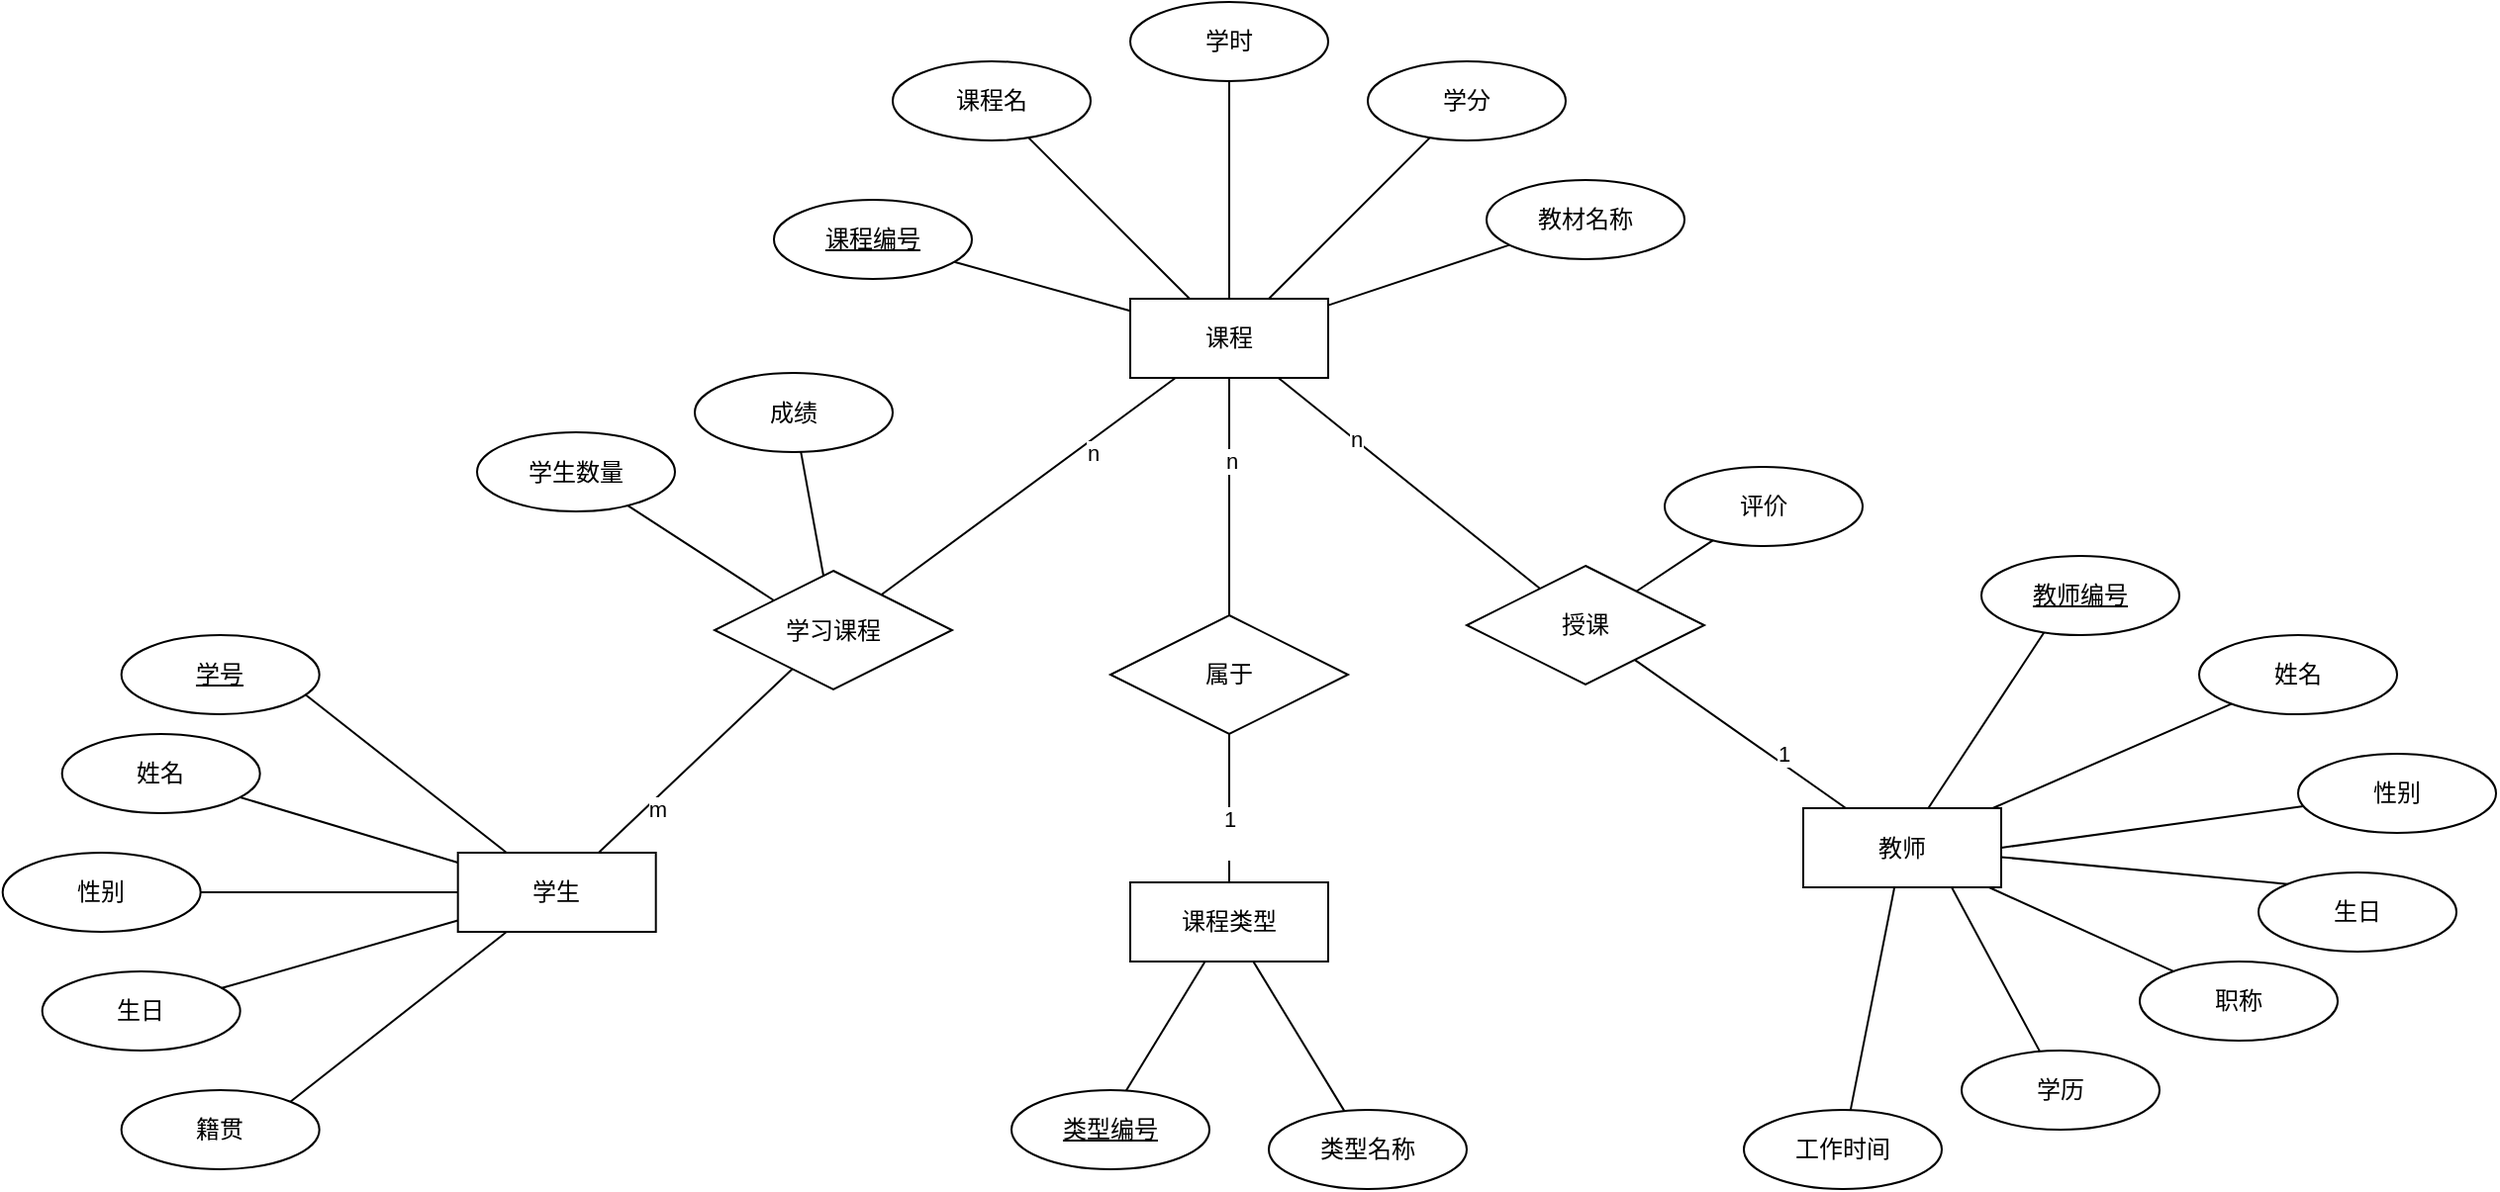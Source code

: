 <mxfile version="24.2.5" type="github" pages="2">
  <diagram name="第 1 页" id="MOX6ey01ZFAl3KPyD9HT">
    <mxGraphModel dx="2253" dy="797" grid="1" gridSize="10" guides="1" tooltips="1" connect="1" arrows="1" fold="1" page="1" pageScale="1" pageWidth="827" pageHeight="1169" math="0" shadow="0">
      <root>
        <mxCell id="0" />
        <mxCell id="1" parent="0" />
        <mxCell id="OR1zotomz7LXvb-8TsED-6" value="学生" style="whiteSpace=wrap;html=1;align=center;" vertex="1" parent="1">
          <mxGeometry x="-79.66" y="450" width="100" height="40" as="geometry" />
        </mxCell>
        <mxCell id="OR1zotomz7LXvb-8TsED-7" value="课程" style="whiteSpace=wrap;html=1;align=center;" vertex="1" parent="1">
          <mxGeometry x="260" y="170" width="100" height="40" as="geometry" />
        </mxCell>
        <mxCell id="OR1zotomz7LXvb-8TsED-10" value="教师" style="whiteSpace=wrap;html=1;align=center;" vertex="1" parent="1">
          <mxGeometry x="600" y="427.5" width="100" height="40" as="geometry" />
        </mxCell>
        <mxCell id="OR1zotomz7LXvb-8TsED-11" value="生日" style="ellipse;whiteSpace=wrap;html=1;align=center;" vertex="1" parent="1">
          <mxGeometry x="-289.66" y="510" width="100" height="40" as="geometry" />
        </mxCell>
        <mxCell id="OR1zotomz7LXvb-8TsED-12" value="性别" style="ellipse;whiteSpace=wrap;html=1;align=center;" vertex="1" parent="1">
          <mxGeometry x="-309.66" y="450" width="100" height="40" as="geometry" />
        </mxCell>
        <mxCell id="OR1zotomz7LXvb-8TsED-13" value="姓名" style="ellipse;whiteSpace=wrap;html=1;align=center;" vertex="1" parent="1">
          <mxGeometry x="-279.66" y="390" width="100" height="40" as="geometry" />
        </mxCell>
        <mxCell id="OR1zotomz7LXvb-8TsED-14" value="籍贯" style="ellipse;whiteSpace=wrap;html=1;align=center;" vertex="1" parent="1">
          <mxGeometry x="-249.66" y="570" width="100" height="40" as="geometry" />
        </mxCell>
        <mxCell id="OR1zotomz7LXvb-8TsED-15" value="" style="endArrow=none;html=1;rounded=0;exitX=1;exitY=1;exitDx=0;exitDy=0;" edge="1" parent="1" target="OR1zotomz7LXvb-8TsED-6">
          <mxGeometry relative="1" as="geometry">
            <mxPoint x="-164.305" y="364.142" as="sourcePoint" />
            <mxPoint x="340.34" y="435" as="targetPoint" />
          </mxGeometry>
        </mxCell>
        <mxCell id="OR1zotomz7LXvb-8TsED-16" value="" style="endArrow=none;html=1;rounded=0;" edge="1" parent="1" source="OR1zotomz7LXvb-8TsED-13" target="OR1zotomz7LXvb-8TsED-6">
          <mxGeometry relative="1" as="geometry">
            <mxPoint x="180.34" y="435" as="sourcePoint" />
            <mxPoint x="340.34" y="435" as="targetPoint" />
          </mxGeometry>
        </mxCell>
        <mxCell id="OR1zotomz7LXvb-8TsED-17" value="" style="endArrow=none;html=1;rounded=0;" edge="1" parent="1" source="OR1zotomz7LXvb-8TsED-12" target="OR1zotomz7LXvb-8TsED-6">
          <mxGeometry relative="1" as="geometry">
            <mxPoint x="180.34" y="435" as="sourcePoint" />
            <mxPoint x="340.34" y="435" as="targetPoint" />
          </mxGeometry>
        </mxCell>
        <mxCell id="OR1zotomz7LXvb-8TsED-18" value="" style="endArrow=none;html=1;rounded=0;exitX=1;exitY=0;exitDx=0;exitDy=0;" edge="1" parent="1" source="OR1zotomz7LXvb-8TsED-14" target="OR1zotomz7LXvb-8TsED-6">
          <mxGeometry relative="1" as="geometry">
            <mxPoint x="180.34" y="435" as="sourcePoint" />
            <mxPoint x="340.34" y="435" as="targetPoint" />
          </mxGeometry>
        </mxCell>
        <mxCell id="OR1zotomz7LXvb-8TsED-19" value="" style="endArrow=none;html=1;rounded=0;" edge="1" parent="1" source="OR1zotomz7LXvb-8TsED-11" target="OR1zotomz7LXvb-8TsED-6">
          <mxGeometry relative="1" as="geometry">
            <mxPoint x="180.34" y="435" as="sourcePoint" />
            <mxPoint x="340.34" y="435" as="targetPoint" />
          </mxGeometry>
        </mxCell>
        <mxCell id="OR1zotomz7LXvb-8TsED-20" value="课程名" style="ellipse;whiteSpace=wrap;html=1;align=center;" vertex="1" parent="1">
          <mxGeometry x="140" y="50" width="100" height="40" as="geometry" />
        </mxCell>
        <mxCell id="OR1zotomz7LXvb-8TsED-24" value="学分" style="ellipse;whiteSpace=wrap;html=1;align=center;" vertex="1" parent="1">
          <mxGeometry x="380" y="50" width="100" height="40" as="geometry" />
        </mxCell>
        <mxCell id="OR1zotomz7LXvb-8TsED-25" value="学时" style="ellipse;whiteSpace=wrap;html=1;align=center;" vertex="1" parent="1">
          <mxGeometry x="260" y="20" width="100" height="40" as="geometry" />
        </mxCell>
        <mxCell id="OR1zotomz7LXvb-8TsED-26" style="edgeStyle=orthogonalEdgeStyle;rounded=0;orthogonalLoop=1;jettySize=auto;html=1;exitX=0.5;exitY=1;exitDx=0;exitDy=0;" edge="1" parent="1" source="OR1zotomz7LXvb-8TsED-24" target="OR1zotomz7LXvb-8TsED-24">
          <mxGeometry relative="1" as="geometry" />
        </mxCell>
        <mxCell id="OR1zotomz7LXvb-8TsED-28" value="教材名称" style="ellipse;whiteSpace=wrap;html=1;align=center;" vertex="1" parent="1">
          <mxGeometry x="440" y="110" width="100" height="40" as="geometry" />
        </mxCell>
        <mxCell id="OR1zotomz7LXvb-8TsED-30" value="" style="endArrow=none;html=1;rounded=0;" edge="1" parent="1" target="OR1zotomz7LXvb-8TsED-7">
          <mxGeometry relative="1" as="geometry">
            <mxPoint x="171.11" y="151.384" as="sourcePoint" />
            <mxPoint x="390" y="390" as="targetPoint" />
          </mxGeometry>
        </mxCell>
        <mxCell id="OR1zotomz7LXvb-8TsED-32" value="" style="endArrow=none;html=1;rounded=0;" edge="1" parent="1" source="OR1zotomz7LXvb-8TsED-20" target="OR1zotomz7LXvb-8TsED-7">
          <mxGeometry relative="1" as="geometry">
            <mxPoint x="230" y="390" as="sourcePoint" />
            <mxPoint x="390" y="390" as="targetPoint" />
          </mxGeometry>
        </mxCell>
        <mxCell id="OR1zotomz7LXvb-8TsED-33" value="" style="endArrow=none;html=1;rounded=0;" edge="1" parent="1" source="OR1zotomz7LXvb-8TsED-25" target="OR1zotomz7LXvb-8TsED-7">
          <mxGeometry relative="1" as="geometry">
            <mxPoint x="230" y="390" as="sourcePoint" />
            <mxPoint x="390" y="390" as="targetPoint" />
          </mxGeometry>
        </mxCell>
        <mxCell id="OR1zotomz7LXvb-8TsED-34" value="" style="endArrow=none;html=1;rounded=0;" edge="1" parent="1" source="OR1zotomz7LXvb-8TsED-24" target="OR1zotomz7LXvb-8TsED-7">
          <mxGeometry relative="1" as="geometry">
            <mxPoint x="230" y="390" as="sourcePoint" />
            <mxPoint x="390" y="390" as="targetPoint" />
          </mxGeometry>
        </mxCell>
        <mxCell id="OR1zotomz7LXvb-8TsED-35" value="" style="endArrow=none;html=1;rounded=0;" edge="1" parent="1" source="OR1zotomz7LXvb-8TsED-7" target="OR1zotomz7LXvb-8TsED-28">
          <mxGeometry relative="1" as="geometry">
            <mxPoint x="230" y="390" as="sourcePoint" />
            <mxPoint x="390" y="390" as="targetPoint" />
          </mxGeometry>
        </mxCell>
        <mxCell id="OR1zotomz7LXvb-8TsED-36" value="学习课程" style="shape=rhombus;perimeter=rhombusPerimeter;whiteSpace=wrap;html=1;align=center;" vertex="1" parent="1">
          <mxGeometry x="50" y="307.5" width="120" height="60" as="geometry" />
        </mxCell>
        <mxCell id="OR1zotomz7LXvb-8TsED-37" value="职称" style="ellipse;whiteSpace=wrap;html=1;align=center;" vertex="1" parent="1">
          <mxGeometry x="770" y="505" width="100" height="40" as="geometry" />
        </mxCell>
        <mxCell id="OR1zotomz7LXvb-8TsED-38" value="生日" style="ellipse;whiteSpace=wrap;html=1;align=center;" vertex="1" parent="1">
          <mxGeometry x="830" y="460" width="100" height="40" as="geometry" />
        </mxCell>
        <mxCell id="OR1zotomz7LXvb-8TsED-39" value="性别" style="ellipse;whiteSpace=wrap;html=1;align=center;" vertex="1" parent="1">
          <mxGeometry x="850" y="400" width="100" height="40" as="geometry" />
        </mxCell>
        <mxCell id="OR1zotomz7LXvb-8TsED-40" value="姓名" style="ellipse;whiteSpace=wrap;html=1;align=center;" vertex="1" parent="1">
          <mxGeometry x="800" y="340" width="100" height="40" as="geometry" />
        </mxCell>
        <mxCell id="OR1zotomz7LXvb-8TsED-43" value="学历" style="ellipse;whiteSpace=wrap;html=1;align=center;" vertex="1" parent="1">
          <mxGeometry x="680" y="550" width="100" height="40" as="geometry" />
        </mxCell>
        <mxCell id="OR1zotomz7LXvb-8TsED-44" value="工作时间" style="ellipse;whiteSpace=wrap;html=1;align=center;" vertex="1" parent="1">
          <mxGeometry x="570" y="580" width="100" height="40" as="geometry" />
        </mxCell>
        <mxCell id="OR1zotomz7LXvb-8TsED-45" value="" style="endArrow=none;html=1;rounded=0;exitX=0;exitY=1;exitDx=0;exitDy=0;" edge="1" parent="1" target="OR1zotomz7LXvb-8TsED-10">
          <mxGeometry relative="1" as="geometry">
            <mxPoint x="724.645" y="334.142" as="sourcePoint" />
            <mxPoint x="500" y="410" as="targetPoint" />
          </mxGeometry>
        </mxCell>
        <mxCell id="OR1zotomz7LXvb-8TsED-46" value="" style="endArrow=none;html=1;rounded=0;" edge="1" parent="1" source="OR1zotomz7LXvb-8TsED-40" target="OR1zotomz7LXvb-8TsED-10">
          <mxGeometry relative="1" as="geometry">
            <mxPoint x="340" y="410" as="sourcePoint" />
            <mxPoint x="500" y="410" as="targetPoint" />
          </mxGeometry>
        </mxCell>
        <mxCell id="OR1zotomz7LXvb-8TsED-47" value="" style="endArrow=none;html=1;rounded=0;entryX=1;entryY=0.5;entryDx=0;entryDy=0;" edge="1" parent="1" source="OR1zotomz7LXvb-8TsED-39" target="OR1zotomz7LXvb-8TsED-10">
          <mxGeometry relative="1" as="geometry">
            <mxPoint x="340" y="410" as="sourcePoint" />
            <mxPoint x="590" y="430" as="targetPoint" />
          </mxGeometry>
        </mxCell>
        <mxCell id="OR1zotomz7LXvb-8TsED-48" value="" style="endArrow=none;html=1;rounded=0;entryX=0;entryY=0;entryDx=0;entryDy=0;" edge="1" parent="1" source="OR1zotomz7LXvb-8TsED-10" target="OR1zotomz7LXvb-8TsED-38">
          <mxGeometry relative="1" as="geometry">
            <mxPoint x="480" y="460" as="sourcePoint" />
            <mxPoint x="640" y="460" as="targetPoint" />
          </mxGeometry>
        </mxCell>
        <mxCell id="OR1zotomz7LXvb-8TsED-49" value="" style="endArrow=none;html=1;rounded=0;" edge="1" parent="1" source="OR1zotomz7LXvb-8TsED-10" target="OR1zotomz7LXvb-8TsED-37">
          <mxGeometry relative="1" as="geometry">
            <mxPoint x="530" y="440" as="sourcePoint" />
            <mxPoint x="590" y="500" as="targetPoint" />
          </mxGeometry>
        </mxCell>
        <mxCell id="OR1zotomz7LXvb-8TsED-50" value="" style="endArrow=none;html=1;rounded=0;entryX=0.75;entryY=1;entryDx=0;entryDy=0;" edge="1" parent="1" source="OR1zotomz7LXvb-8TsED-43" target="OR1zotomz7LXvb-8TsED-10">
          <mxGeometry relative="1" as="geometry">
            <mxPoint x="340" y="410" as="sourcePoint" />
            <mxPoint x="500" y="410" as="targetPoint" />
          </mxGeometry>
        </mxCell>
        <mxCell id="OR1zotomz7LXvb-8TsED-51" value="" style="endArrow=none;html=1;rounded=0;" edge="1" parent="1" source="OR1zotomz7LXvb-8TsED-44" target="OR1zotomz7LXvb-8TsED-10">
          <mxGeometry relative="1" as="geometry">
            <mxPoint x="340" y="410" as="sourcePoint" />
            <mxPoint x="500" y="410" as="targetPoint" />
          </mxGeometry>
        </mxCell>
        <mxCell id="OR1zotomz7LXvb-8TsED-52" value="" style="endArrow=none;html=1;rounded=0;" edge="1" parent="1" source="OR1zotomz7LXvb-8TsED-36" target="OR1zotomz7LXvb-8TsED-6">
          <mxGeometry relative="1" as="geometry">
            <mxPoint x="340" y="410" as="sourcePoint" />
            <mxPoint x="500" y="410" as="targetPoint" />
          </mxGeometry>
        </mxCell>
        <mxCell id="OR1zotomz7LXvb-8TsED-56" value="m" style="edgeLabel;html=1;align=center;verticalAlign=middle;resizable=0;points=[];" vertex="1" connectable="0" parent="OR1zotomz7LXvb-8TsED-52">
          <mxGeometry x="0.29" y="2" relative="1" as="geometry">
            <mxPoint x="-7" y="9" as="offset" />
          </mxGeometry>
        </mxCell>
        <mxCell id="OR1zotomz7LXvb-8TsED-53" value="" style="endArrow=none;html=1;rounded=0;" edge="1" parent="1" source="OR1zotomz7LXvb-8TsED-36" target="OR1zotomz7LXvb-8TsED-7">
          <mxGeometry relative="1" as="geometry">
            <mxPoint x="340" y="410" as="sourcePoint" />
            <mxPoint x="500" y="410" as="targetPoint" />
          </mxGeometry>
        </mxCell>
        <mxCell id="OR1zotomz7LXvb-8TsED-55" value="n" style="edgeLabel;html=1;align=center;verticalAlign=middle;resizable=0;points=[];" vertex="1" connectable="0" parent="OR1zotomz7LXvb-8TsED-53">
          <mxGeometry x="0.624" y="1" relative="1" as="geometry">
            <mxPoint x="-14" y="18" as="offset" />
          </mxGeometry>
        </mxCell>
        <mxCell id="OR1zotomz7LXvb-8TsED-57" value="授课" style="shape=rhombus;perimeter=rhombusPerimeter;whiteSpace=wrap;html=1;align=center;" vertex="1" parent="1">
          <mxGeometry x="430" y="305" width="120" height="60" as="geometry" />
        </mxCell>
        <mxCell id="OR1zotomz7LXvb-8TsED-58" value="" style="endArrow=none;html=1;rounded=0;" edge="1" parent="1" source="OR1zotomz7LXvb-8TsED-57" target="OR1zotomz7LXvb-8TsED-10">
          <mxGeometry relative="1" as="geometry">
            <mxPoint x="220" y="410" as="sourcePoint" />
            <mxPoint x="380" y="410" as="targetPoint" />
          </mxGeometry>
        </mxCell>
        <mxCell id="OR1zotomz7LXvb-8TsED-64" value="1" style="edgeLabel;html=1;align=center;verticalAlign=middle;resizable=0;points=[];" vertex="1" connectable="0" parent="OR1zotomz7LXvb-8TsED-58">
          <mxGeometry x="0.197" y="-2" relative="1" as="geometry">
            <mxPoint x="12" y="1" as="offset" />
          </mxGeometry>
        </mxCell>
        <mxCell id="OR1zotomz7LXvb-8TsED-61" value="学生数量" style="ellipse;whiteSpace=wrap;html=1;align=center;" vertex="1" parent="1">
          <mxGeometry x="-70" y="237.5" width="100" height="40" as="geometry" />
        </mxCell>
        <mxCell id="OR1zotomz7LXvb-8TsED-62" value="" style="endArrow=none;html=1;rounded=0;entryX=0;entryY=0;entryDx=0;entryDy=0;" edge="1" parent="1" source="OR1zotomz7LXvb-8TsED-61" target="OR1zotomz7LXvb-8TsED-36">
          <mxGeometry relative="1" as="geometry">
            <mxPoint x="120" y="457.5" as="sourcePoint" />
            <mxPoint x="80" y="367.5" as="targetPoint" />
          </mxGeometry>
        </mxCell>
        <mxCell id="OR1zotomz7LXvb-8TsED-66" value="评价" style="ellipse;whiteSpace=wrap;html=1;align=center;" vertex="1" parent="1">
          <mxGeometry x="530" y="255" width="100" height="40" as="geometry" />
        </mxCell>
        <mxCell id="OR1zotomz7LXvb-8TsED-67" value="" style="endArrow=none;html=1;rounded=0;" edge="1" parent="1" source="OR1zotomz7LXvb-8TsED-57" target="OR1zotomz7LXvb-8TsED-66">
          <mxGeometry relative="1" as="geometry">
            <mxPoint x="220" y="410" as="sourcePoint" />
            <mxPoint x="380" y="410" as="targetPoint" />
          </mxGeometry>
        </mxCell>
        <mxCell id="OR1zotomz7LXvb-8TsED-69" value="" style="endArrow=none;html=1;rounded=0;" edge="1" parent="1" source="OR1zotomz7LXvb-8TsED-7" target="OR1zotomz7LXvb-8TsED-57">
          <mxGeometry relative="1" as="geometry">
            <mxPoint x="220" y="410" as="sourcePoint" />
            <mxPoint x="380" y="410" as="targetPoint" />
          </mxGeometry>
        </mxCell>
        <mxCell id="OR1zotomz7LXvb-8TsED-70" value="n" style="edgeLabel;html=1;align=center;verticalAlign=middle;resizable=0;points=[];" vertex="1" connectable="0" parent="OR1zotomz7LXvb-8TsED-69">
          <mxGeometry x="-0.416" y="1" relative="1" as="geometry">
            <mxPoint as="offset" />
          </mxGeometry>
        </mxCell>
        <mxCell id="OR1zotomz7LXvb-8TsED-71" value="课程类型" style="whiteSpace=wrap;html=1;align=center;" vertex="1" parent="1">
          <mxGeometry x="260" y="465" width="100" height="40" as="geometry" />
        </mxCell>
        <mxCell id="OR1zotomz7LXvb-8TsED-72" value="属于" style="shape=rhombus;perimeter=rhombusPerimeter;whiteSpace=wrap;html=1;align=center;" vertex="1" parent="1">
          <mxGeometry x="250" y="330" width="120" height="60" as="geometry" />
        </mxCell>
        <mxCell id="OR1zotomz7LXvb-8TsED-75" value="类型名称" style="ellipse;whiteSpace=wrap;html=1;align=center;" vertex="1" parent="1">
          <mxGeometry x="330" y="580" width="100" height="40" as="geometry" />
        </mxCell>
        <mxCell id="OR1zotomz7LXvb-8TsED-77" value="" style="endArrow=none;html=1;rounded=0;" edge="1" parent="1" target="OR1zotomz7LXvb-8TsED-71">
          <mxGeometry relative="1" as="geometry">
            <mxPoint x="251.669" y="580.552" as="sourcePoint" />
            <mxPoint x="380" y="430" as="targetPoint" />
          </mxGeometry>
        </mxCell>
        <mxCell id="OR1zotomz7LXvb-8TsED-78" value="" style="endArrow=none;html=1;rounded=0;" edge="1" parent="1" source="OR1zotomz7LXvb-8TsED-71" target="OR1zotomz7LXvb-8TsED-75">
          <mxGeometry relative="1" as="geometry">
            <mxPoint x="220" y="430" as="sourcePoint" />
            <mxPoint x="380" y="430" as="targetPoint" />
          </mxGeometry>
        </mxCell>
        <mxCell id="OR1zotomz7LXvb-8TsED-82" value="成绩" style="ellipse;whiteSpace=wrap;html=1;align=center;" vertex="1" parent="1">
          <mxGeometry x="40" y="207.5" width="100" height="40" as="geometry" />
        </mxCell>
        <mxCell id="OR1zotomz7LXvb-8TsED-83" value="" style="endArrow=none;html=1;rounded=0;" edge="1" parent="1" source="OR1zotomz7LXvb-8TsED-82" target="OR1zotomz7LXvb-8TsED-36">
          <mxGeometry relative="1" as="geometry">
            <mxPoint x="120" y="457.5" as="sourcePoint" />
            <mxPoint x="280" y="457.5" as="targetPoint" />
          </mxGeometry>
        </mxCell>
        <mxCell id="OR1zotomz7LXvb-8TsED-85" value="" style="endArrow=none;html=1;rounded=0;exitX=0.5;exitY=1;exitDx=0;exitDy=0;" edge="1" parent="1" source="OR1zotomz7LXvb-8TsED-7" target="OR1zotomz7LXvb-8TsED-72">
          <mxGeometry relative="1" as="geometry">
            <mxPoint x="240" y="290" as="sourcePoint" />
            <mxPoint x="400" y="290" as="targetPoint" />
          </mxGeometry>
        </mxCell>
        <mxCell id="OR1zotomz7LXvb-8TsED-86" value="n" style="edgeLabel;html=1;align=center;verticalAlign=middle;resizable=0;points=[];" vertex="1" connectable="0" parent="OR1zotomz7LXvb-8TsED-85">
          <mxGeometry x="-0.3" y="1" relative="1" as="geometry">
            <mxPoint as="offset" />
          </mxGeometry>
        </mxCell>
        <mxCell id="OR1zotomz7LXvb-8TsED-87" value="" style="endArrow=none;html=1;rounded=0;" edge="1" parent="1" source="OR1zotomz7LXvb-8TsED-72" target="OR1zotomz7LXvb-8TsED-71">
          <mxGeometry relative="1" as="geometry">
            <mxPoint x="220" y="410" as="sourcePoint" />
            <mxPoint x="380" y="410" as="targetPoint" />
          </mxGeometry>
        </mxCell>
        <mxCell id="OR1zotomz7LXvb-8TsED-88" value="1&lt;div&gt;&lt;br&gt;&lt;/div&gt;" style="edgeLabel;html=1;align=center;verticalAlign=middle;resizable=0;points=[];" vertex="1" connectable="0" parent="OR1zotomz7LXvb-8TsED-87">
          <mxGeometry x="0.013" y="1" relative="1" as="geometry">
            <mxPoint x="-1" y="12" as="offset" />
          </mxGeometry>
        </mxCell>
        <mxCell id="OR1zotomz7LXvb-8TsED-89" value="学号" style="ellipse;whiteSpace=wrap;html=1;align=center;fontStyle=4;" vertex="1" parent="1">
          <mxGeometry x="-249.66" y="340" width="100" height="40" as="geometry" />
        </mxCell>
        <mxCell id="OR1zotomz7LXvb-8TsED-90" value="课程编号" style="ellipse;whiteSpace=wrap;html=1;align=center;fontStyle=4;" vertex="1" parent="1">
          <mxGeometry x="80" y="120" width="100" height="40" as="geometry" />
        </mxCell>
        <mxCell id="OR1zotomz7LXvb-8TsED-91" value="教师编号" style="ellipse;whiteSpace=wrap;html=1;align=center;fontStyle=4;" vertex="1" parent="1">
          <mxGeometry x="690" y="300" width="100" height="40" as="geometry" />
        </mxCell>
        <mxCell id="OR1zotomz7LXvb-8TsED-92" value="类型编号" style="ellipse;whiteSpace=wrap;html=1;align=center;fontStyle=4;" vertex="1" parent="1">
          <mxGeometry x="200" y="570" width="100" height="40" as="geometry" />
        </mxCell>
      </root>
    </mxGraphModel>
  </diagram>
  <diagram id="MGpoWeDcMkLNvSF45Pak" name="第 2 页">
    <mxGraphModel dx="815" dy="455" grid="1" gridSize="10" guides="1" tooltips="1" connect="1" arrows="1" fold="1" page="1" pageScale="1" pageWidth="827" pageHeight="1169" math="0" shadow="0">
      <root>
        <mxCell id="0" />
        <mxCell id="1" parent="0" />
        <mxCell id="6HwwgF-BeB_POpqIJYqM-1" value="部门" style="whiteSpace=wrap;html=1;align=center;" vertex="1" parent="1">
          <mxGeometry x="130" y="90" width="100" height="40" as="geometry" />
        </mxCell>
        <mxCell id="6HwwgF-BeB_POpqIJYqM-2" value="司机" style="whiteSpace=wrap;html=1;align=center;" vertex="1" parent="1">
          <mxGeometry x="210" y="290" width="100" height="40" as="geometry" />
        </mxCell>
        <mxCell id="6HwwgF-BeB_POpqIJYqM-3" value="车队" style="whiteSpace=wrap;html=1;align=center;" vertex="1" parent="1">
          <mxGeometry x="514" y="85" width="100" height="50" as="geometry" />
        </mxCell>
        <mxCell id="6HwwgF-BeB_POpqIJYqM-4" value="维修公司" style="whiteSpace=wrap;html=1;align=center;" vertex="1" parent="1">
          <mxGeometry x="860" y="280" width="100" height="40" as="geometry" />
        </mxCell>
        <mxCell id="6HwwgF-BeB_POpqIJYqM-5" value="保险公司" style="whiteSpace=wrap;html=1;align=center;" vertex="1" parent="1">
          <mxGeometry x="364" y="430" width="100" height="40" as="geometry" />
        </mxCell>
        <mxCell id="6HwwgF-BeB_POpqIJYqM-6" value="车" style="whiteSpace=wrap;html=1;align=center;" vertex="1" parent="1">
          <mxGeometry x="514" y="280" width="100" height="40" as="geometry" />
        </mxCell>
        <mxCell id="6HwwgF-BeB_POpqIJYqM-7" value="投保" style="shape=rhombus;perimeter=rhombusPerimeter;whiteSpace=wrap;html=1;align=center;" vertex="1" parent="1">
          <mxGeometry x="504" y="420" width="120" height="60" as="geometry" />
        </mxCell>
        <mxCell id="6HwwgF-BeB_POpqIJYqM-8" value="" style="endArrow=none;html=1;rounded=0;" edge="1" parent="1" source="6HwwgF-BeB_POpqIJYqM-6" target="6HwwgF-BeB_POpqIJYqM-7">
          <mxGeometry relative="1" as="geometry">
            <mxPoint x="224" y="420" as="sourcePoint" />
            <mxPoint x="384" y="420" as="targetPoint" />
          </mxGeometry>
        </mxCell>
        <mxCell id="6HwwgF-BeB_POpqIJYqM-10" value="n" style="edgeLabel;html=1;align=center;verticalAlign=middle;resizable=0;points=[];" vertex="1" connectable="0" parent="6HwwgF-BeB_POpqIJYqM-8">
          <mxGeometry x="-0.514" y="1" relative="1" as="geometry">
            <mxPoint as="offset" />
          </mxGeometry>
        </mxCell>
        <mxCell id="6HwwgF-BeB_POpqIJYqM-13" value="" style="endArrow=none;html=1;rounded=0;" edge="1" parent="1" source="6HwwgF-BeB_POpqIJYqM-5" target="6HwwgF-BeB_POpqIJYqM-7">
          <mxGeometry relative="1" as="geometry">
            <mxPoint x="224" y="330" as="sourcePoint" />
            <mxPoint x="384" y="330" as="targetPoint" />
          </mxGeometry>
        </mxCell>
        <mxCell id="6HwwgF-BeB_POpqIJYqM-14" value="1&lt;div&gt;&lt;br&gt;&lt;/div&gt;" style="edgeLabel;html=1;align=center;verticalAlign=middle;resizable=0;points=[];" vertex="1" connectable="0" parent="6HwwgF-BeB_POpqIJYqM-13">
          <mxGeometry x="-0.033" y="-3" relative="1" as="geometry">
            <mxPoint as="offset" />
          </mxGeometry>
        </mxCell>
        <mxCell id="6HwwgF-BeB_POpqIJYqM-18" value="投保" style="shape=rhombus;perimeter=rhombusPerimeter;whiteSpace=wrap;html=1;align=center;" vertex="1" parent="1">
          <mxGeometry x="200" y="420" width="120" height="60" as="geometry" />
        </mxCell>
        <mxCell id="6HwwgF-BeB_POpqIJYqM-19" value="" style="endArrow=none;html=1;rounded=0;" edge="1" parent="1" source="6HwwgF-BeB_POpqIJYqM-2" target="6HwwgF-BeB_POpqIJYqM-18">
          <mxGeometry relative="1" as="geometry">
            <mxPoint x="224" y="420" as="sourcePoint" />
            <mxPoint x="384" y="420" as="targetPoint" />
          </mxGeometry>
        </mxCell>
        <mxCell id="6HwwgF-BeB_POpqIJYqM-21" value="n" style="edgeLabel;html=1;align=center;verticalAlign=middle;resizable=0;points=[];" vertex="1" connectable="0" parent="6HwwgF-BeB_POpqIJYqM-19">
          <mxGeometry x="-0.232" y="-2" relative="1" as="geometry">
            <mxPoint as="offset" />
          </mxGeometry>
        </mxCell>
        <mxCell id="6HwwgF-BeB_POpqIJYqM-20" value="" style="endArrow=none;html=1;rounded=0;" edge="1" parent="1" source="6HwwgF-BeB_POpqIJYqM-18" target="6HwwgF-BeB_POpqIJYqM-5">
          <mxGeometry relative="1" as="geometry">
            <mxPoint x="234" y="410" as="sourcePoint" />
            <mxPoint x="394" y="410" as="targetPoint" />
          </mxGeometry>
        </mxCell>
        <mxCell id="6HwwgF-BeB_POpqIJYqM-22" value="m" style="edgeLabel;html=1;align=center;verticalAlign=middle;resizable=0;points=[];" vertex="1" connectable="0" parent="6HwwgF-BeB_POpqIJYqM-20">
          <mxGeometry x="0.013" relative="1" as="geometry">
            <mxPoint as="offset" />
          </mxGeometry>
        </mxCell>
        <mxCell id="6HwwgF-BeB_POpqIJYqM-23" value="维修" style="shape=rhombus;perimeter=rhombusPerimeter;whiteSpace=wrap;html=1;align=center;" vertex="1" parent="1">
          <mxGeometry x="680" y="270" width="120" height="60" as="geometry" />
        </mxCell>
        <mxCell id="6HwwgF-BeB_POpqIJYqM-25" value="" style="endArrow=none;html=1;rounded=0;" edge="1" parent="1" source="6HwwgF-BeB_POpqIJYqM-6" target="6HwwgF-BeB_POpqIJYqM-23">
          <mxGeometry relative="1" as="geometry">
            <mxPoint x="330" y="410" as="sourcePoint" />
            <mxPoint x="490" y="410" as="targetPoint" />
          </mxGeometry>
        </mxCell>
        <mxCell id="6HwwgF-BeB_POpqIJYqM-27" value="n" style="edgeLabel;html=1;align=center;verticalAlign=middle;resizable=0;points=[];" vertex="1" connectable="0" parent="6HwwgF-BeB_POpqIJYqM-25">
          <mxGeometry x="-0.245" y="2" relative="1" as="geometry">
            <mxPoint as="offset" />
          </mxGeometry>
        </mxCell>
        <mxCell id="6HwwgF-BeB_POpqIJYqM-26" value="" style="endArrow=none;html=1;rounded=0;" edge="1" parent="1" source="6HwwgF-BeB_POpqIJYqM-23" target="6HwwgF-BeB_POpqIJYqM-4">
          <mxGeometry relative="1" as="geometry">
            <mxPoint x="750" y="340" as="sourcePoint" />
            <mxPoint x="910" y="340" as="targetPoint" />
          </mxGeometry>
        </mxCell>
        <mxCell id="6HwwgF-BeB_POpqIJYqM-28" value="1" style="edgeLabel;html=1;align=center;verticalAlign=middle;resizable=0;points=[];" vertex="1" connectable="0" parent="6HwwgF-BeB_POpqIJYqM-26">
          <mxGeometry x="0.08" y="-4" relative="1" as="geometry">
            <mxPoint y="-1" as="offset" />
          </mxGeometry>
        </mxCell>
        <mxCell id="6HwwgF-BeB_POpqIJYqM-29" value="隶属" style="shape=rhombus;perimeter=rhombusPerimeter;whiteSpace=wrap;html=1;align=center;direction=south;" vertex="1" parent="1">
          <mxGeometry x="514" y="190" width="106" height="50" as="geometry" />
        </mxCell>
        <mxCell id="6HwwgF-BeB_POpqIJYqM-30" value="" style="endArrow=none;html=1;rounded=0;" edge="1" parent="1" source="6HwwgF-BeB_POpqIJYqM-3" target="6HwwgF-BeB_POpqIJYqM-29">
          <mxGeometry relative="1" as="geometry">
            <mxPoint x="330" y="290" as="sourcePoint" />
            <mxPoint x="490" y="290" as="targetPoint" />
          </mxGeometry>
        </mxCell>
        <mxCell id="6HwwgF-BeB_POpqIJYqM-32" value="1" style="edgeLabel;html=1;align=center;verticalAlign=middle;resizable=0;points=[];" vertex="1" connectable="0" parent="6HwwgF-BeB_POpqIJYqM-30">
          <mxGeometry x="-0.13" y="3" relative="1" as="geometry">
            <mxPoint as="offset" />
          </mxGeometry>
        </mxCell>
        <mxCell id="6HwwgF-BeB_POpqIJYqM-31" value="" style="endArrow=none;html=1;rounded=0;" edge="1" parent="1" source="6HwwgF-BeB_POpqIJYqM-29" target="6HwwgF-BeB_POpqIJYqM-6">
          <mxGeometry relative="1" as="geometry">
            <mxPoint x="340" y="290" as="sourcePoint" />
            <mxPoint x="500" y="290" as="targetPoint" />
          </mxGeometry>
        </mxCell>
        <mxCell id="6HwwgF-BeB_POpqIJYqM-35" value="n" style="edgeLabel;html=1;align=center;verticalAlign=middle;resizable=0;points=[];" vertex="1" connectable="0" parent="6HwwgF-BeB_POpqIJYqM-31">
          <mxGeometry x="0.009" y="1" relative="1" as="geometry">
            <mxPoint as="offset" />
          </mxGeometry>
        </mxCell>
        <mxCell id="6HwwgF-BeB_POpqIJYqM-36" value="调用" style="shape=rhombus;perimeter=rhombusPerimeter;whiteSpace=wrap;html=1;align=center;" vertex="1" parent="1">
          <mxGeometry x="310" y="80" width="96" height="60" as="geometry" />
        </mxCell>
        <mxCell id="6HwwgF-BeB_POpqIJYqM-37" value="" style="endArrow=none;html=1;rounded=0;" edge="1" parent="1" source="6HwwgF-BeB_POpqIJYqM-1" target="6HwwgF-BeB_POpqIJYqM-36">
          <mxGeometry relative="1" as="geometry">
            <mxPoint x="224" y="175" as="sourcePoint" />
            <mxPoint x="384" y="175" as="targetPoint" />
          </mxGeometry>
        </mxCell>
        <mxCell id="6HwwgF-BeB_POpqIJYqM-39" value="n" style="edgeLabel;html=1;align=center;verticalAlign=middle;resizable=0;points=[];" vertex="1" connectable="0" parent="6HwwgF-BeB_POpqIJYqM-37">
          <mxGeometry x="-0.15" y="2" relative="1" as="geometry">
            <mxPoint as="offset" />
          </mxGeometry>
        </mxCell>
        <mxCell id="6HwwgF-BeB_POpqIJYqM-38" value="" style="endArrow=none;html=1;rounded=0;" edge="1" parent="1" source="6HwwgF-BeB_POpqIJYqM-36" target="6HwwgF-BeB_POpqIJYqM-3">
          <mxGeometry relative="1" as="geometry">
            <mxPoint x="330" y="290" as="sourcePoint" />
            <mxPoint x="490" y="290" as="targetPoint" />
          </mxGeometry>
        </mxCell>
        <mxCell id="6HwwgF-BeB_POpqIJYqM-40" value="m" style="edgeLabel;html=1;align=center;verticalAlign=middle;resizable=0;points=[];" vertex="1" connectable="0" parent="6HwwgF-BeB_POpqIJYqM-38">
          <mxGeometry x="0.464" y="-2" relative="1" as="geometry">
            <mxPoint as="offset" />
          </mxGeometry>
        </mxCell>
        <mxCell id="6HwwgF-BeB_POpqIJYqM-41" value="聘用" style="shape=rhombus;perimeter=rhombusPerimeter;whiteSpace=wrap;html=1;align=center;" vertex="1" parent="1">
          <mxGeometry x="340" y="190" width="110" height="60" as="geometry" />
        </mxCell>
        <mxCell id="6HwwgF-BeB_POpqIJYqM-42" value="" style="endArrow=none;html=1;rounded=0;" edge="1" parent="1" source="6HwwgF-BeB_POpqIJYqM-41" target="6HwwgF-BeB_POpqIJYqM-3">
          <mxGeometry relative="1" as="geometry">
            <mxPoint x="330" y="290" as="sourcePoint" />
            <mxPoint x="490" y="290" as="targetPoint" />
          </mxGeometry>
        </mxCell>
        <mxCell id="6HwwgF-BeB_POpqIJYqM-44" value="1" style="edgeLabel;html=1;align=center;verticalAlign=middle;resizable=0;points=[];" vertex="1" connectable="0" parent="6HwwgF-BeB_POpqIJYqM-42">
          <mxGeometry x="0.189" y="-2" relative="1" as="geometry">
            <mxPoint as="offset" />
          </mxGeometry>
        </mxCell>
        <mxCell id="6HwwgF-BeB_POpqIJYqM-43" value="" style="endArrow=none;html=1;rounded=0;" edge="1" parent="1" source="6HwwgF-BeB_POpqIJYqM-41" target="6HwwgF-BeB_POpqIJYqM-2">
          <mxGeometry relative="1" as="geometry">
            <mxPoint x="290" y="270" as="sourcePoint" />
            <mxPoint x="450" y="270" as="targetPoint" />
          </mxGeometry>
        </mxCell>
        <mxCell id="6HwwgF-BeB_POpqIJYqM-45" value="n" style="edgeLabel;html=1;align=center;verticalAlign=middle;resizable=0;points=[];" vertex="1" connectable="0" parent="6HwwgF-BeB_POpqIJYqM-43">
          <mxGeometry x="0.146" y="-2" relative="1" as="geometry">
            <mxPoint as="offset" />
          </mxGeometry>
        </mxCell>
        <mxCell id="6HwwgF-BeB_POpqIJYqM-46" value="开销" style="whiteSpace=wrap;html=1;align=center;" vertex="1" parent="1">
          <mxGeometry x="770" y="440" width="100" height="40" as="geometry" />
        </mxCell>
        <mxCell id="6HwwgF-BeB_POpqIJYqM-47" value="报销" style="shape=rhombus;perimeter=rhombusPerimeter;whiteSpace=wrap;html=1;align=center;" vertex="1" parent="1">
          <mxGeometry x="650" y="370" width="96" height="40" as="geometry" />
        </mxCell>
        <mxCell id="6HwwgF-BeB_POpqIJYqM-48" value="" style="endArrow=none;html=1;rounded=0;" edge="1" parent="1" source="6HwwgF-BeB_POpqIJYqM-6" target="6HwwgF-BeB_POpqIJYqM-47">
          <mxGeometry relative="1" as="geometry">
            <mxPoint x="330" y="290" as="sourcePoint" />
            <mxPoint x="680" y="390" as="targetPoint" />
          </mxGeometry>
        </mxCell>
        <mxCell id="6HwwgF-BeB_POpqIJYqM-51" value="1" style="edgeLabel;html=1;align=center;verticalAlign=middle;resizable=0;points=[];" vertex="1" connectable="0" parent="6HwwgF-BeB_POpqIJYqM-48">
          <mxGeometry x="-0.079" y="-1" relative="1" as="geometry">
            <mxPoint y="-1" as="offset" />
          </mxGeometry>
        </mxCell>
        <mxCell id="6HwwgF-BeB_POpqIJYqM-49" value="" style="endArrow=none;html=1;rounded=0;" edge="1" parent="1" source="6HwwgF-BeB_POpqIJYqM-47" target="6HwwgF-BeB_POpqIJYqM-46">
          <mxGeometry relative="1" as="geometry">
            <mxPoint x="330" y="290" as="sourcePoint" />
            <mxPoint x="490" y="290" as="targetPoint" />
          </mxGeometry>
        </mxCell>
        <mxCell id="6HwwgF-BeB_POpqIJYqM-52" value="n" style="edgeLabel;html=1;align=center;verticalAlign=middle;resizable=0;points=[];" vertex="1" connectable="0" parent="6HwwgF-BeB_POpqIJYqM-49">
          <mxGeometry x="0.062" y="-3" relative="1" as="geometry">
            <mxPoint as="offset" />
          </mxGeometry>
        </mxCell>
        <mxCell id="yKa60-jFGyrfSGyPJgRa-1" value="Entity" style="whiteSpace=wrap;html=1;align=center;" vertex="1" parent="1">
          <mxGeometry x="780" y="690" width="100" height="40" as="geometry" />
        </mxCell>
        <mxCell id="yKa60-jFGyrfSGyPJgRa-2" value="图书" style="whiteSpace=wrap;html=1;align=center;" vertex="1" parent="1">
          <mxGeometry x="364" y="680" width="100" height="40" as="geometry" />
        </mxCell>
        <mxCell id="yKa60-jFGyrfSGyPJgRa-3" value="读者" style="whiteSpace=wrap;html=1;align=center;" vertex="1" parent="1">
          <mxGeometry x="950" y="600" width="100" height="40" as="geometry" />
        </mxCell>
        <mxCell id="yKa60-jFGyrfSGyPJgRa-4" value="" style="shape=rhombus;perimeter=rhombusPerimeter;whiteSpace=wrap;html=1;align=center;" vertex="1" parent="1">
          <mxGeometry x="650" y="650" width="120" height="60" as="geometry" />
        </mxCell>
        <mxCell id="yKa60-jFGyrfSGyPJgRa-6" value="" style="endArrow=none;html=1;rounded=0;" edge="1" parent="1">
          <mxGeometry width="50" height="50" relative="1" as="geometry">
            <mxPoint x="410" y="1150" as="sourcePoint" />
            <mxPoint x="710" y="1100" as="targetPoint" />
            <Array as="points">
              <mxPoint x="440" y="1220" />
              <mxPoint x="510" y="1260" />
              <mxPoint x="570" y="1280" />
              <mxPoint x="580" y="1280" />
              <mxPoint x="600" y="1280" />
              <mxPoint x="640" y="1260" />
              <mxPoint x="680" y="1200" />
              <mxPoint x="690" y="1150" />
              <mxPoint x="690" y="1130" />
            </Array>
          </mxGeometry>
        </mxCell>
        <mxCell id="yKa60-jFGyrfSGyPJgRa-7" value="" style="endArrow=none;html=1;rounded=0;" edge="1" parent="1">
          <mxGeometry width="50" height="50" relative="1" as="geometry">
            <mxPoint x="610" y="1130" as="sourcePoint" />
            <mxPoint x="630" y="920" as="targetPoint" />
            <Array as="points">
              <mxPoint x="660" y="1060" />
              <mxPoint x="670" y="1030" />
              <mxPoint x="660" y="980" />
              <mxPoint x="650" y="950" />
            </Array>
          </mxGeometry>
        </mxCell>
        <mxCell id="yKa60-jFGyrfSGyPJgRa-8" value="" style="endArrow=none;html=1;rounded=0;" edge="1" parent="1">
          <mxGeometry width="50" height="50" relative="1" as="geometry">
            <mxPoint x="620" y="1010" as="sourcePoint" />
            <mxPoint x="610" y="1130" as="targetPoint" />
            <Array as="points">
              <mxPoint x="620" y="1070" />
            </Array>
          </mxGeometry>
        </mxCell>
        <mxCell id="yKa60-jFGyrfSGyPJgRa-9" value="" style="endArrow=none;html=1;rounded=0;" edge="1" parent="1">
          <mxGeometry width="50" height="50" relative="1" as="geometry">
            <mxPoint x="610" y="970" as="sourcePoint" />
            <mxPoint x="620" y="1070" as="targetPoint" />
          </mxGeometry>
        </mxCell>
        <mxCell id="yKa60-jFGyrfSGyPJgRa-10" value="" style="endArrow=none;html=1;rounded=0;" edge="1" parent="1">
          <mxGeometry width="50" height="50" relative="1" as="geometry">
            <mxPoint x="460" y="1130" as="sourcePoint" />
            <mxPoint x="610" y="970" as="targetPoint" />
            <Array as="points">
              <mxPoint x="500" y="1110" />
              <mxPoint x="530" y="1090" />
              <mxPoint x="570" y="1040" />
            </Array>
          </mxGeometry>
        </mxCell>
        <mxCell id="yKa60-jFGyrfSGyPJgRa-13" value="" style="endArrow=none;html=1;rounded=0;" edge="1" parent="1">
          <mxGeometry width="50" height="50" relative="1" as="geometry">
            <mxPoint x="460" y="1149" as="sourcePoint" />
            <mxPoint x="560" y="910" as="targetPoint" />
            <Array as="points">
              <mxPoint x="450" y="1099" />
              <mxPoint x="450" y="1049" />
              <mxPoint x="470" y="960" />
              <mxPoint x="480" y="930" />
              <mxPoint x="510" y="900" />
              <mxPoint x="520" y="890" />
              <mxPoint x="530" y="890" />
            </Array>
          </mxGeometry>
        </mxCell>
        <mxCell id="yKa60-jFGyrfSGyPJgRa-14" value="" style="endArrow=none;html=1;rounded=0;" edge="1" parent="1">
          <mxGeometry width="50" height="50" relative="1" as="geometry">
            <mxPoint x="360" y="1170" as="sourcePoint" />
            <mxPoint x="460" y="1150" as="targetPoint" />
            <Array as="points">
              <mxPoint x="410" y="1160" />
              <mxPoint x="410" y="1120" />
              <mxPoint x="430" y="1160" />
            </Array>
          </mxGeometry>
        </mxCell>
        <mxCell id="yKa60-jFGyrfSGyPJgRa-15" value="" style="endArrow=none;html=1;rounded=0;" edge="1" parent="1">
          <mxGeometry width="50" height="50" relative="1" as="geometry">
            <mxPoint x="560" y="890" as="sourcePoint" />
            <mxPoint x="360" y="1170" as="targetPoint" />
            <Array as="points">
              <mxPoint x="540" y="870" />
              <mxPoint x="500" y="860" />
              <mxPoint x="440" y="859" />
              <mxPoint x="410" y="879" />
              <mxPoint x="380" y="919" />
              <mxPoint x="350" y="1020" />
              <mxPoint x="330" y="1090" />
              <mxPoint x="310" y="1120" />
              <mxPoint x="280" y="1150" />
              <mxPoint x="330" y="1130" />
              <mxPoint x="350" y="1110" />
              <mxPoint x="360" y="1080" />
              <mxPoint x="360" y="1130" />
            </Array>
          </mxGeometry>
        </mxCell>
        <mxCell id="yKa60-jFGyrfSGyPJgRa-16" value="" style="endArrow=none;html=1;rounded=0;" edge="1" parent="1">
          <mxGeometry width="50" height="50" relative="1" as="geometry">
            <mxPoint x="470" y="970" as="sourcePoint" />
            <mxPoint x="560" y="910" as="targetPoint" />
            <Array as="points">
              <mxPoint x="520" y="930" />
            </Array>
          </mxGeometry>
        </mxCell>
        <mxCell id="yKa60-jFGyrfSGyPJgRa-17" value="" style="endArrow=none;html=1;rounded=0;" edge="1" parent="1">
          <mxGeometry width="50" height="50" relative="1" as="geometry">
            <mxPoint x="550" y="910" as="sourcePoint" />
            <mxPoint x="540" y="900" as="targetPoint" />
          </mxGeometry>
        </mxCell>
        <mxCell id="yKa60-jFGyrfSGyPJgRa-18" value="" style="endArrow=none;html=1;rounded=0;" edge="1" parent="1">
          <mxGeometry width="50" height="50" relative="1" as="geometry">
            <mxPoint x="540" y="920" as="sourcePoint" />
            <mxPoint x="520" y="900" as="targetPoint" />
          </mxGeometry>
        </mxCell>
        <mxCell id="yKa60-jFGyrfSGyPJgRa-19" value="" style="endArrow=none;html=1;rounded=0;" edge="1" parent="1">
          <mxGeometry width="50" height="50" relative="1" as="geometry">
            <mxPoint x="530" y="920" as="sourcePoint" />
            <mxPoint x="510" y="900" as="targetPoint" />
          </mxGeometry>
        </mxCell>
        <mxCell id="yKa60-jFGyrfSGyPJgRa-20" value="" style="endArrow=none;html=1;rounded=0;" edge="1" parent="1">
          <mxGeometry width="50" height="50" relative="1" as="geometry">
            <mxPoint x="520" y="930" as="sourcePoint" />
            <mxPoint x="500" y="910" as="targetPoint" />
          </mxGeometry>
        </mxCell>
        <mxCell id="yKa60-jFGyrfSGyPJgRa-21" value="" style="endArrow=none;html=1;rounded=0;" edge="1" parent="1">
          <mxGeometry width="50" height="50" relative="1" as="geometry">
            <mxPoint x="510" y="940" as="sourcePoint" />
            <mxPoint x="490" y="920" as="targetPoint" />
          </mxGeometry>
        </mxCell>
        <mxCell id="yKa60-jFGyrfSGyPJgRa-22" value="" style="endArrow=none;html=1;rounded=0;" edge="1" parent="1">
          <mxGeometry width="50" height="50" relative="1" as="geometry">
            <mxPoint x="490" y="940" as="sourcePoint" />
            <mxPoint x="480" y="930" as="targetPoint" />
          </mxGeometry>
        </mxCell>
        <mxCell id="yKa60-jFGyrfSGyPJgRa-23" value="" style="endArrow=none;html=1;rounded=0;" edge="1" parent="1">
          <mxGeometry width="50" height="50" relative="1" as="geometry">
            <mxPoint x="450" y="1100" as="sourcePoint" />
            <mxPoint x="580" y="940" as="targetPoint" />
            <Array as="points">
              <mxPoint x="500" y="1060" />
              <mxPoint x="530" y="1030" />
            </Array>
          </mxGeometry>
        </mxCell>
        <mxCell id="yKa60-jFGyrfSGyPJgRa-24" value="" style="endArrow=none;html=1;rounded=0;" edge="1" parent="1">
          <mxGeometry width="50" height="50" relative="1" as="geometry">
            <mxPoint x="460" y="1040" as="sourcePoint" />
            <mxPoint x="570" y="940" as="targetPoint" />
            <Array as="points">
              <mxPoint x="510" y="1000" />
            </Array>
          </mxGeometry>
        </mxCell>
        <mxCell id="yKa60-jFGyrfSGyPJgRa-25" value="" style="endArrow=none;html=1;rounded=0;" edge="1" parent="1">
          <mxGeometry width="50" height="50" relative="1" as="geometry">
            <mxPoint x="450" y="1060" as="sourcePoint" />
            <mxPoint x="560" y="960" as="targetPoint" />
            <Array as="points">
              <mxPoint x="510" y="1030" />
            </Array>
          </mxGeometry>
        </mxCell>
        <mxCell id="yKa60-jFGyrfSGyPJgRa-26" value="" style="endArrow=none;html=1;rounded=0;" edge="1" parent="1">
          <mxGeometry width="50" height="50" relative="1" as="geometry">
            <mxPoint x="470" y="990" as="sourcePoint" />
            <mxPoint x="620" y="910" as="targetPoint" />
            <Array as="points">
              <mxPoint x="530" y="940" />
              <mxPoint x="570" y="910" />
              <mxPoint x="600" y="900" />
            </Array>
          </mxGeometry>
        </mxCell>
        <mxCell id="yKa60-jFGyrfSGyPJgRa-27" value="" style="endArrow=none;html=1;rounded=0;" edge="1" parent="1">
          <mxGeometry width="50" height="50" relative="1" as="geometry">
            <mxPoint x="660" y="980" as="sourcePoint" />
            <mxPoint x="720" y="1100" as="targetPoint" />
            <Array as="points">
              <mxPoint x="680" y="1060" />
              <mxPoint x="700" y="1090" />
            </Array>
          </mxGeometry>
        </mxCell>
        <mxCell id="yKa60-jFGyrfSGyPJgRa-28" value="" style="endArrow=none;html=1;rounded=0;" edge="1" parent="1">
          <mxGeometry width="50" height="50" relative="1" as="geometry">
            <mxPoint x="720" y="1100" as="sourcePoint" />
            <mxPoint x="590" y="890" as="targetPoint" />
            <Array as="points">
              <mxPoint x="690" y="950" />
              <mxPoint x="640" y="900" />
            </Array>
          </mxGeometry>
        </mxCell>
        <mxCell id="yKa60-jFGyrfSGyPJgRa-29" value="" style="endArrow=none;html=1;rounded=0;" edge="1" parent="1">
          <mxGeometry width="50" height="50" relative="1" as="geometry">
            <mxPoint x="590" y="880" as="sourcePoint" />
            <mxPoint x="780" y="1140" as="targetPoint" />
            <Array as="points">
              <mxPoint x="660" y="880" />
              <mxPoint x="730" y="1010" />
            </Array>
          </mxGeometry>
        </mxCell>
        <mxCell id="yKa60-jFGyrfSGyPJgRa-30" value="" style="endArrow=none;html=1;rounded=0;" edge="1" parent="1">
          <mxGeometry width="50" height="50" relative="1" as="geometry">
            <mxPoint x="690" y="1190" as="sourcePoint" />
            <mxPoint x="780" y="1140" as="targetPoint" />
            <Array as="points">
              <mxPoint x="710" y="1210" />
              <mxPoint x="750" y="1170" />
              <mxPoint x="750" y="1120" />
              <mxPoint x="770" y="1160" />
            </Array>
          </mxGeometry>
        </mxCell>
        <mxCell id="yKa60-jFGyrfSGyPJgRa-32" value="" style="endArrow=none;html=1;rounded=0;" edge="1" parent="1">
          <mxGeometry width="50" height="50" relative="1" as="geometry">
            <mxPoint x="580" y="1110" as="sourcePoint" />
            <mxPoint x="500" y="1130" as="targetPoint" />
            <Array as="points">
              <mxPoint x="570" y="1100" />
              <mxPoint x="550" y="1090" />
              <mxPoint x="540" y="1090" />
              <mxPoint x="520" y="1090" />
              <mxPoint x="500" y="1100" />
              <mxPoint x="490" y="1110" />
            </Array>
          </mxGeometry>
        </mxCell>
        <mxCell id="yKa60-jFGyrfSGyPJgRa-33" value="" style="endArrow=none;html=1;rounded=0;" edge="1" parent="1">
          <mxGeometry width="50" height="50" relative="1" as="geometry">
            <mxPoint x="500" y="1130" as="sourcePoint" />
            <mxPoint x="580" y="1110" as="targetPoint" />
            <Array as="points">
              <mxPoint x="500" y="1120" />
              <mxPoint x="510" y="1110" />
              <mxPoint x="520" y="1100" />
              <mxPoint x="540" y="1100" />
              <mxPoint x="560" y="1100" />
              <mxPoint x="570" y="1110" />
              <mxPoint x="580" y="1120" />
            </Array>
          </mxGeometry>
        </mxCell>
        <mxCell id="yKa60-jFGyrfSGyPJgRa-35" value="" style="endArrow=none;html=1;rounded=0;" edge="1" parent="1">
          <mxGeometry width="50" height="50" relative="1" as="geometry">
            <mxPoint x="580" y="1100" as="sourcePoint" />
            <mxPoint x="490" y="1100" as="targetPoint" />
            <Array as="points">
              <mxPoint x="570" y="1090" />
              <mxPoint x="540" y="1080" />
              <mxPoint x="520" y="1080" />
            </Array>
          </mxGeometry>
        </mxCell>
        <mxCell id="yKa60-jFGyrfSGyPJgRa-36" value="" style="endArrow=none;html=1;rounded=0;" edge="1" parent="1">
          <mxGeometry width="50" height="50" relative="1" as="geometry">
            <mxPoint x="470" y="1050" as="sourcePoint" />
            <mxPoint x="590" y="1070" as="targetPoint" />
            <Array as="points">
              <mxPoint x="500" y="1040" />
              <mxPoint x="540" y="1040" />
              <mxPoint x="570" y="1050" />
            </Array>
          </mxGeometry>
        </mxCell>
        <mxCell id="yKa60-jFGyrfSGyPJgRa-37" value="" style="endArrow=none;html=1;rounded=0;" edge="1" parent="1">
          <mxGeometry width="50" height="50" relative="1" as="geometry">
            <mxPoint x="500" y="1040" as="sourcePoint" />
            <mxPoint x="590" y="1070" as="targetPoint" />
            <Array as="points">
              <mxPoint x="550" y="1050" />
            </Array>
          </mxGeometry>
        </mxCell>
        <mxCell id="yKa60-jFGyrfSGyPJgRa-38" value="" style="endArrow=none;html=1;rounded=0;" edge="1" parent="1">
          <mxGeometry width="50" height="50" relative="1" as="geometry">
            <mxPoint x="540" y="1140" as="sourcePoint" />
            <mxPoint x="520" y="1100" as="targetPoint" />
            <Array as="points">
              <mxPoint x="520" y="1140" />
              <mxPoint x="510" y="1120" />
              <mxPoint x="510" y="1110" />
            </Array>
          </mxGeometry>
        </mxCell>
        <mxCell id="yKa60-jFGyrfSGyPJgRa-39" value="" style="endArrow=none;html=1;rounded=0;" edge="1" parent="1">
          <mxGeometry width="50" height="50" relative="1" as="geometry">
            <mxPoint x="540" y="1140" as="sourcePoint" />
            <mxPoint x="550" y="1100" as="targetPoint" />
            <Array as="points">
              <mxPoint x="550" y="1140" />
              <mxPoint x="560" y="1130" />
              <mxPoint x="560" y="1120" />
              <mxPoint x="560" y="1110" />
            </Array>
          </mxGeometry>
        </mxCell>
        <mxCell id="yKa60-jFGyrfSGyPJgRa-40" value="" style="endArrow=none;html=1;rounded=0;" edge="1" parent="1">
          <mxGeometry width="50" height="50" relative="1" as="geometry">
            <mxPoint x="550" y="1150" as="sourcePoint" />
            <mxPoint x="500" y="1140" as="targetPoint" />
            <Array as="points">
              <mxPoint x="520" y="1150" />
              <mxPoint x="510" y="1150" />
            </Array>
          </mxGeometry>
        </mxCell>
        <mxCell id="yKa60-jFGyrfSGyPJgRa-41" value="" style="endArrow=none;html=1;rounded=0;" edge="1" parent="1" source="yKa60-jFGyrfSGyPJgRa-42">
          <mxGeometry width="50" height="50" relative="1" as="geometry">
            <mxPoint x="540" y="1110" as="sourcePoint" />
            <mxPoint x="530" y="1110" as="targetPoint" />
            <Array as="points" />
          </mxGeometry>
        </mxCell>
        <mxCell id="yKa60-jFGyrfSGyPJgRa-43" value="" style="endArrow=none;html=1;rounded=0;" edge="1" parent="1" target="yKa60-jFGyrfSGyPJgRa-42">
          <mxGeometry width="50" height="50" relative="1" as="geometry">
            <mxPoint x="540" y="1110" as="sourcePoint" />
            <mxPoint x="530" y="1110" as="targetPoint" />
            <Array as="points">
              <mxPoint x="540" y="1130" />
              <mxPoint x="530" y="1120" />
            </Array>
          </mxGeometry>
        </mxCell>
        <mxCell id="yKa60-jFGyrfSGyPJgRa-42" value="" style="ellipse;whiteSpace=wrap;html=1;aspect=fixed;" vertex="1" parent="1">
          <mxGeometry x="520" y="1110" width="10" height="10" as="geometry" />
        </mxCell>
        <mxCell id="yKa60-jFGyrfSGyPJgRa-44" value="" style="endArrow=none;html=1;rounded=0;" edge="1" parent="1">
          <mxGeometry width="50" height="50" relative="1" as="geometry">
            <mxPoint x="684" y="1110" as="sourcePoint" />
            <mxPoint x="624" y="1120" as="targetPoint" />
            <Array as="points">
              <mxPoint x="674" y="1100" />
              <mxPoint x="644" y="1100" />
            </Array>
          </mxGeometry>
        </mxCell>
        <mxCell id="yKa60-jFGyrfSGyPJgRa-45" value="" style="endArrow=none;html=1;rounded=0;" edge="1" parent="1">
          <mxGeometry width="50" height="50" relative="1" as="geometry">
            <mxPoint x="630" y="1120" as="sourcePoint" />
            <mxPoint x="680" y="1110" as="targetPoint" />
            <Array as="points">
              <mxPoint x="650" y="1110" />
            </Array>
          </mxGeometry>
        </mxCell>
        <mxCell id="yKa60-jFGyrfSGyPJgRa-46" value="" style="endArrow=none;html=1;rounded=0;" edge="1" parent="1">
          <mxGeometry width="50" height="50" relative="1" as="geometry">
            <mxPoint x="660" y="1110" as="sourcePoint" />
            <mxPoint x="630" y="1120" as="targetPoint" />
            <Array as="points">
              <mxPoint x="660" y="1130" />
              <mxPoint x="660" y="1140" />
              <mxPoint x="640" y="1140" />
              <mxPoint x="630" y="1130" />
            </Array>
          </mxGeometry>
        </mxCell>
        <mxCell id="yKa60-jFGyrfSGyPJgRa-47" value="" style="endArrow=none;html=1;rounded=0;" edge="1" parent="1" source="yKa60-jFGyrfSGyPJgRa-48">
          <mxGeometry width="50" height="50" relative="1" as="geometry">
            <mxPoint x="640" y="1130" as="sourcePoint" />
            <mxPoint x="650" y="1120" as="targetPoint" />
            <Array as="points">
              <mxPoint x="640" y="1120" />
              <mxPoint x="640" y="1130" />
              <mxPoint x="650" y="1130" />
            </Array>
          </mxGeometry>
        </mxCell>
        <mxCell id="yKa60-jFGyrfSGyPJgRa-49" value="" style="endArrow=none;html=1;rounded=0;" edge="1" parent="1" target="yKa60-jFGyrfSGyPJgRa-48">
          <mxGeometry width="50" height="50" relative="1" as="geometry">
            <mxPoint x="640" y="1130" as="sourcePoint" />
            <mxPoint x="650" y="1120" as="targetPoint" />
            <Array as="points" />
          </mxGeometry>
        </mxCell>
        <mxCell id="yKa60-jFGyrfSGyPJgRa-48" value="" style="ellipse;whiteSpace=wrap;html=1;aspect=fixed;" vertex="1" parent="1">
          <mxGeometry x="630" y="1120" width="10" height="10" as="geometry" />
        </mxCell>
        <mxCell id="yKa60-jFGyrfSGyPJgRa-50" value="" style="endArrow=none;html=1;rounded=0;" edge="1" parent="1">
          <mxGeometry width="50" height="50" relative="1" as="geometry">
            <mxPoint x="650" y="1150" as="sourcePoint" />
            <mxPoint x="670" y="1130" as="targetPoint" />
            <Array as="points">
              <mxPoint x="660" y="1150" />
            </Array>
          </mxGeometry>
        </mxCell>
      </root>
    </mxGraphModel>
  </diagram>
</mxfile>
